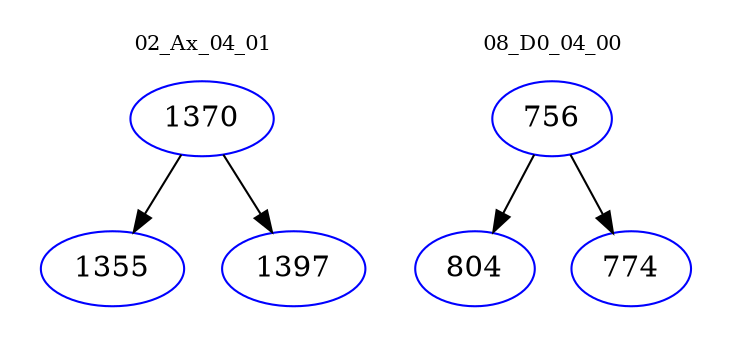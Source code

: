 digraph{
subgraph cluster_0 {
color = white
label = "02_Ax_04_01";
fontsize=10;
T0_1370 [label="1370", color="blue"]
T0_1370 -> T0_1355 [color="black"]
T0_1355 [label="1355", color="blue"]
T0_1370 -> T0_1397 [color="black"]
T0_1397 [label="1397", color="blue"]
}
subgraph cluster_1 {
color = white
label = "08_D0_04_00";
fontsize=10;
T1_756 [label="756", color="blue"]
T1_756 -> T1_804 [color="black"]
T1_804 [label="804", color="blue"]
T1_756 -> T1_774 [color="black"]
T1_774 [label="774", color="blue"]
}
}
